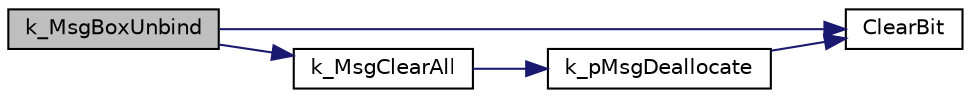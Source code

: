 digraph "k_MsgBoxUnbind"
{
 // LATEX_PDF_SIZE
  edge [fontname="Helvetica",fontsize="10",labelfontname="Helvetica",labelfontsize="10"];
  node [fontname="Helvetica",fontsize="10",shape=record];
  rankdir="LR";
  Node1 [label="k_MsgBoxUnbind",height=0.2,width=0.4,color="black", fillcolor="grey75", style="filled", fontcolor="black",tooltip="Unbinds a message box from a process."];
  Node1 -> Node2 [color="midnightblue",fontsize="10",style="solid",fontname="Helvetica"];
  Node2 [label="ClearBit",height=0.2,width=0.4,color="black", fillcolor="white", style="filled",URL="$bitmap_8c.html#a1450145a97ea1efa0f35f6aaf05dbcd9",tooltip="Clears a specific bit in a bitmap."];
  Node1 -> Node3 [color="midnightblue",fontsize="10",style="solid",fontname="Helvetica"];
  Node3 [label="k_MsgClearAll",height=0.2,width=0.4,color="black", fillcolor="white", style="filled",URL="$k__messaging_8c.html#a343391f72abbf77fc8d2958500298af1",tooltip="Clears all Messages currently in the message box."];
  Node3 -> Node4 [color="midnightblue",fontsize="10",style="solid",fontname="Helvetica"];
  Node4 [label="k_pMsgDeallocate",height=0.2,width=0.4,color="black", fillcolor="white", style="filled",URL="$k__messaging_8c.html#a1f49ca1a455ee48b9566a2c6257aab49",tooltip="De-allocates a message."];
  Node4 -> Node2 [color="midnightblue",fontsize="10",style="solid",fontname="Helvetica"];
}
